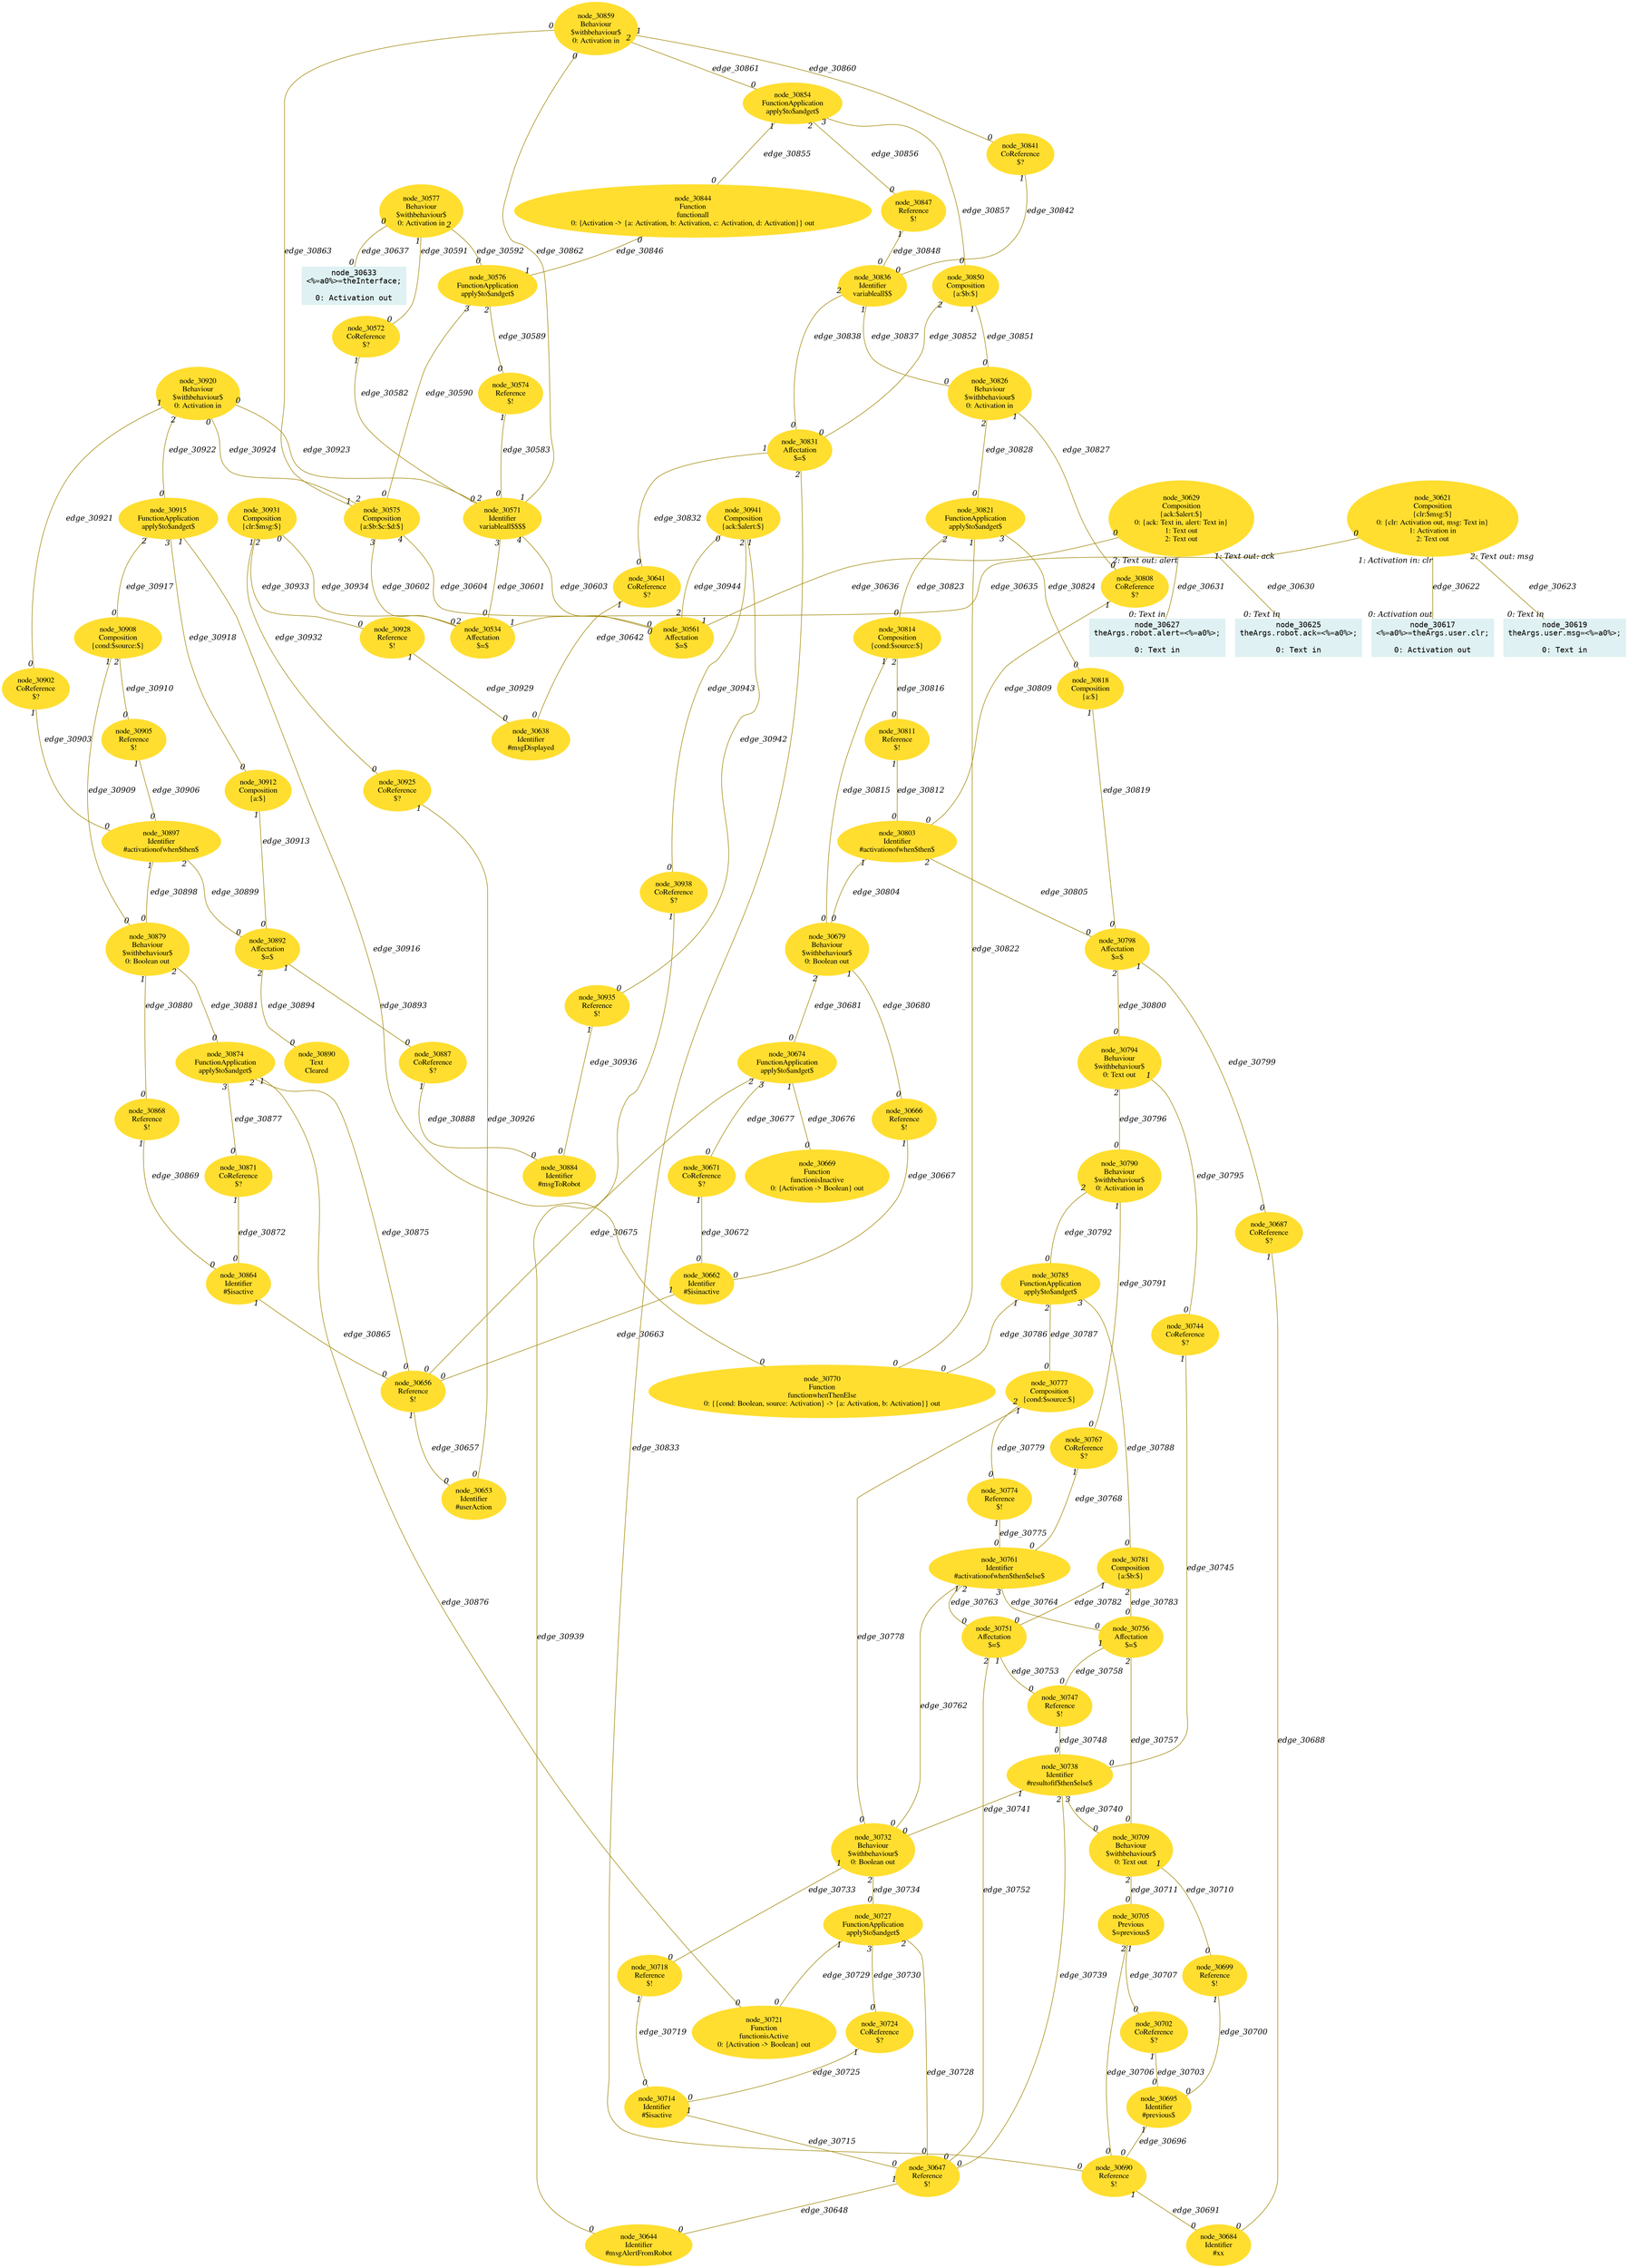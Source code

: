 digraph g{node_30534 [shape="ellipse", style="filled", color="#ffde2f", fontname="Times", label="node_30534
Affectation
$=$
" ]
node_30561 [shape="ellipse", style="filled", color="#ffde2f", fontname="Times", label="node_30561
Affectation
$=$
" ]
node_30571 [shape="ellipse", style="filled", color="#ffde2f", fontname="Times", label="node_30571
Identifier
variableall$$$$
" ]
node_30572 [shape="ellipse", style="filled", color="#ffde2f", fontname="Times", label="node_30572
CoReference
$?
" ]
node_30574 [shape="ellipse", style="filled", color="#ffde2f", fontname="Times", label="node_30574
Reference
$!
" ]
node_30575 [shape="ellipse", style="filled", color="#ffde2f", fontname="Times", label="node_30575
Composition
{a:$b:$c:$d:$}
" ]
node_30576 [shape="ellipse", style="filled", color="#ffde2f", fontname="Times", label="node_30576
FunctionApplication
apply$to$andget$
" ]
node_30577 [shape="ellipse", style="filled", color="#ffde2f", fontname="Times", label="node_30577
Behaviour
$withbehaviour$
0: Activation in" ]
node_30617 [shape="box", style="filled", color="#dff1f2", fontname="Courier", label="node_30617
<%=a0%>=theArgs.user.clr;

0: Activation out" ]
node_30619 [shape="box", style="filled", color="#dff1f2", fontname="Courier", label="node_30619
theArgs.user.msg=<%=a0%>;

0: Text in" ]
node_30621 [shape="ellipse", style="filled", color="#ffde2f", fontname="Times", label="node_30621
Composition
{clr:$msg:$}
0: {clr: Activation out, msg: Text in}
1: Activation in
2: Text out" ]
node_30625 [shape="box", style="filled", color="#dff1f2", fontname="Courier", label="node_30625
theArgs.robot.ack=<%=a0%>;

0: Text in" ]
node_30627 [shape="box", style="filled", color="#dff1f2", fontname="Courier", label="node_30627
theArgs.robot.alert=<%=a0%>;

0: Text in" ]
node_30629 [shape="ellipse", style="filled", color="#ffde2f", fontname="Times", label="node_30629
Composition
{ack:$alert:$}
0: {ack: Text in, alert: Text in}
1: Text out
2: Text out" ]
node_30633 [shape="box", style="filled", color="#dff1f2", fontname="Courier", label="node_30633
<%=a0%>=theInterface;

0: Activation out" ]
node_30638 [shape="ellipse", style="filled", color="#ffde2f", fontname="Times", label="node_30638
Identifier
#msgDisplayed
" ]
node_30641 [shape="ellipse", style="filled", color="#ffde2f", fontname="Times", label="node_30641
CoReference
$?
" ]
node_30644 [shape="ellipse", style="filled", color="#ffde2f", fontname="Times", label="node_30644
Identifier
#msgAlertFromRobot
" ]
node_30647 [shape="ellipse", style="filled", color="#ffde2f", fontname="Times", label="node_30647
Reference
$!
" ]
node_30653 [shape="ellipse", style="filled", color="#ffde2f", fontname="Times", label="node_30653
Identifier
#userAction
" ]
node_30656 [shape="ellipse", style="filled", color="#ffde2f", fontname="Times", label="node_30656
Reference
$!
" ]
node_30662 [shape="ellipse", style="filled", color="#ffde2f", fontname="Times", label="node_30662
Identifier
#$isinactive
" ]
node_30666 [shape="ellipse", style="filled", color="#ffde2f", fontname="Times", label="node_30666
Reference
$!
" ]
node_30669 [shape="ellipse", style="filled", color="#ffde2f", fontname="Times", label="node_30669
Function
functionisInactive
0: {Activation -> Boolean} out" ]
node_30671 [shape="ellipse", style="filled", color="#ffde2f", fontname="Times", label="node_30671
CoReference
$?
" ]
node_30674 [shape="ellipse", style="filled", color="#ffde2f", fontname="Times", label="node_30674
FunctionApplication
apply$to$andget$
" ]
node_30679 [shape="ellipse", style="filled", color="#ffde2f", fontname="Times", label="node_30679
Behaviour
$withbehaviour$
0: Boolean out" ]
node_30684 [shape="ellipse", style="filled", color="#ffde2f", fontname="Times", label="node_30684
Identifier
#xx
" ]
node_30687 [shape="ellipse", style="filled", color="#ffde2f", fontname="Times", label="node_30687
CoReference
$?
" ]
node_30690 [shape="ellipse", style="filled", color="#ffde2f", fontname="Times", label="node_30690
Reference
$!
" ]
node_30695 [shape="ellipse", style="filled", color="#ffde2f", fontname="Times", label="node_30695
Identifier
#previous$
" ]
node_30699 [shape="ellipse", style="filled", color="#ffde2f", fontname="Times", label="node_30699
Reference
$!
" ]
node_30702 [shape="ellipse", style="filled", color="#ffde2f", fontname="Times", label="node_30702
CoReference
$?
" ]
node_30705 [shape="ellipse", style="filled", color="#ffde2f", fontname="Times", label="node_30705
Previous
$=previous$
" ]
node_30709 [shape="ellipse", style="filled", color="#ffde2f", fontname="Times", label="node_30709
Behaviour
$withbehaviour$
0: Text out" ]
node_30714 [shape="ellipse", style="filled", color="#ffde2f", fontname="Times", label="node_30714
Identifier
#$isactive
" ]
node_30718 [shape="ellipse", style="filled", color="#ffde2f", fontname="Times", label="node_30718
Reference
$!
" ]
node_30721 [shape="ellipse", style="filled", color="#ffde2f", fontname="Times", label="node_30721
Function
functionisActive
0: {Activation -> Boolean} out" ]
node_30724 [shape="ellipse", style="filled", color="#ffde2f", fontname="Times", label="node_30724
CoReference
$?
" ]
node_30727 [shape="ellipse", style="filled", color="#ffde2f", fontname="Times", label="node_30727
FunctionApplication
apply$to$andget$
" ]
node_30732 [shape="ellipse", style="filled", color="#ffde2f", fontname="Times", label="node_30732
Behaviour
$withbehaviour$
0: Boolean out" ]
node_30738 [shape="ellipse", style="filled", color="#ffde2f", fontname="Times", label="node_30738
Identifier
#resultofif$then$else$
" ]
node_30744 [shape="ellipse", style="filled", color="#ffde2f", fontname="Times", label="node_30744
CoReference
$?
" ]
node_30747 [shape="ellipse", style="filled", color="#ffde2f", fontname="Times", label="node_30747
Reference
$!
" ]
node_30751 [shape="ellipse", style="filled", color="#ffde2f", fontname="Times", label="node_30751
Affectation
$=$
" ]
node_30756 [shape="ellipse", style="filled", color="#ffde2f", fontname="Times", label="node_30756
Affectation
$=$
" ]
node_30761 [shape="ellipse", style="filled", color="#ffde2f", fontname="Times", label="node_30761
Identifier
#activationofwhen$then$else$
" ]
node_30767 [shape="ellipse", style="filled", color="#ffde2f", fontname="Times", label="node_30767
CoReference
$?
" ]
node_30770 [shape="ellipse", style="filled", color="#ffde2f", fontname="Times", label="node_30770
Function
functionwhenThenElse
0: {{cond: Boolean, source: Activation} -> {a: Activation, b: Activation}} out" ]
node_30774 [shape="ellipse", style="filled", color="#ffde2f", fontname="Times", label="node_30774
Reference
$!
" ]
node_30777 [shape="ellipse", style="filled", color="#ffde2f", fontname="Times", label="node_30777
Composition
{cond:$source:$}
" ]
node_30781 [shape="ellipse", style="filled", color="#ffde2f", fontname="Times", label="node_30781
Composition
{a:$b:$}
" ]
node_30785 [shape="ellipse", style="filled", color="#ffde2f", fontname="Times", label="node_30785
FunctionApplication
apply$to$andget$
" ]
node_30790 [shape="ellipse", style="filled", color="#ffde2f", fontname="Times", label="node_30790
Behaviour
$withbehaviour$
0: Activation in" ]
node_30794 [shape="ellipse", style="filled", color="#ffde2f", fontname="Times", label="node_30794
Behaviour
$withbehaviour$
0: Text out" ]
node_30798 [shape="ellipse", style="filled", color="#ffde2f", fontname="Times", label="node_30798
Affectation
$=$
" ]
node_30803 [shape="ellipse", style="filled", color="#ffde2f", fontname="Times", label="node_30803
Identifier
#activationofwhen$then$
" ]
node_30808 [shape="ellipse", style="filled", color="#ffde2f", fontname="Times", label="node_30808
CoReference
$?
" ]
node_30811 [shape="ellipse", style="filled", color="#ffde2f", fontname="Times", label="node_30811
Reference
$!
" ]
node_30814 [shape="ellipse", style="filled", color="#ffde2f", fontname="Times", label="node_30814
Composition
{cond:$source:$}
" ]
node_30818 [shape="ellipse", style="filled", color="#ffde2f", fontname="Times", label="node_30818
Composition
{a:$}
" ]
node_30821 [shape="ellipse", style="filled", color="#ffde2f", fontname="Times", label="node_30821
FunctionApplication
apply$to$andget$
" ]
node_30826 [shape="ellipse", style="filled", color="#ffde2f", fontname="Times", label="node_30826
Behaviour
$withbehaviour$
0: Activation in" ]
node_30831 [shape="ellipse", style="filled", color="#ffde2f", fontname="Times", label="node_30831
Affectation
$=$
" ]
node_30836 [shape="ellipse", style="filled", color="#ffde2f", fontname="Times", label="node_30836
Identifier
variableall$$
" ]
node_30841 [shape="ellipse", style="filled", color="#ffde2f", fontname="Times", label="node_30841
CoReference
$?
" ]
node_30844 [shape="ellipse", style="filled", color="#ffde2f", fontname="Times", label="node_30844
Function
functionall
0: {Activation -> {a: Activation, b: Activation, c: Activation, d: Activation}} out" ]
node_30847 [shape="ellipse", style="filled", color="#ffde2f", fontname="Times", label="node_30847
Reference
$!
" ]
node_30850 [shape="ellipse", style="filled", color="#ffde2f", fontname="Times", label="node_30850
Composition
{a:$b:$}
" ]
node_30854 [shape="ellipse", style="filled", color="#ffde2f", fontname="Times", label="node_30854
FunctionApplication
apply$to$andget$
" ]
node_30859 [shape="ellipse", style="filled", color="#ffde2f", fontname="Times", label="node_30859
Behaviour
$withbehaviour$
0: Activation in" ]
node_30864 [shape="ellipse", style="filled", color="#ffde2f", fontname="Times", label="node_30864
Identifier
#$isactive
" ]
node_30868 [shape="ellipse", style="filled", color="#ffde2f", fontname="Times", label="node_30868
Reference
$!
" ]
node_30871 [shape="ellipse", style="filled", color="#ffde2f", fontname="Times", label="node_30871
CoReference
$?
" ]
node_30874 [shape="ellipse", style="filled", color="#ffde2f", fontname="Times", label="node_30874
FunctionApplication
apply$to$andget$
" ]
node_30879 [shape="ellipse", style="filled", color="#ffde2f", fontname="Times", label="node_30879
Behaviour
$withbehaviour$
0: Boolean out" ]
node_30884 [shape="ellipse", style="filled", color="#ffde2f", fontname="Times", label="node_30884
Identifier
#msgToRobot
" ]
node_30887 [shape="ellipse", style="filled", color="#ffde2f", fontname="Times", label="node_30887
CoReference
$?
" ]
node_30890 [shape="ellipse", style="filled", color="#ffde2f", fontname="Times", label="node_30890
Text
Cleared
" ]
node_30892 [shape="ellipse", style="filled", color="#ffde2f", fontname="Times", label="node_30892
Affectation
$=$
" ]
node_30897 [shape="ellipse", style="filled", color="#ffde2f", fontname="Times", label="node_30897
Identifier
#activationofwhen$then$
" ]
node_30902 [shape="ellipse", style="filled", color="#ffde2f", fontname="Times", label="node_30902
CoReference
$?
" ]
node_30905 [shape="ellipse", style="filled", color="#ffde2f", fontname="Times", label="node_30905
Reference
$!
" ]
node_30908 [shape="ellipse", style="filled", color="#ffde2f", fontname="Times", label="node_30908
Composition
{cond:$source:$}
" ]
node_30912 [shape="ellipse", style="filled", color="#ffde2f", fontname="Times", label="node_30912
Composition
{a:$}
" ]
node_30915 [shape="ellipse", style="filled", color="#ffde2f", fontname="Times", label="node_30915
FunctionApplication
apply$to$andget$
" ]
node_30920 [shape="ellipse", style="filled", color="#ffde2f", fontname="Times", label="node_30920
Behaviour
$withbehaviour$
0: Activation in" ]
node_30925 [shape="ellipse", style="filled", color="#ffde2f", fontname="Times", label="node_30925
CoReference
$?
" ]
node_30928 [shape="ellipse", style="filled", color="#ffde2f", fontname="Times", label="node_30928
Reference
$!
" ]
node_30931 [shape="ellipse", style="filled", color="#ffde2f", fontname="Times", label="node_30931
Composition
{clr:$msg:$}
" ]
node_30935 [shape="ellipse", style="filled", color="#ffde2f", fontname="Times", label="node_30935
Reference
$!
" ]
node_30938 [shape="ellipse", style="filled", color="#ffde2f", fontname="Times", label="node_30938
CoReference
$?
" ]
node_30941 [shape="ellipse", style="filled", color="#ffde2f", fontname="Times", label="node_30941
Composition
{ack:$alert:$}
" ]
node_30572 -> node_30571 [dir=none, arrowHead=none, fontname="Times-Italic", arrowsize=1, color="#9d8400", label="edge_30582",  headlabel="0", taillabel="1" ]
node_30574 -> node_30571 [dir=none, arrowHead=none, fontname="Times-Italic", arrowsize=1, color="#9d8400", label="edge_30583",  headlabel="0", taillabel="1" ]
node_30576 -> node_30574 [dir=none, arrowHead=none, fontname="Times-Italic", arrowsize=1, color="#9d8400", label="edge_30589",  headlabel="0", taillabel="2" ]
node_30576 -> node_30575 [dir=none, arrowHead=none, fontname="Times-Italic", arrowsize=1, color="#9d8400", label="edge_30590",  headlabel="0", taillabel="3" ]
node_30577 -> node_30572 [dir=none, arrowHead=none, fontname="Times-Italic", arrowsize=1, color="#9d8400", label="edge_30591",  headlabel="0", taillabel="1" ]
node_30577 -> node_30576 [dir=none, arrowHead=none, fontname="Times-Italic", arrowsize=1, color="#9d8400", label="edge_30592",  headlabel="0", taillabel="2" ]
node_30571 -> node_30534 [dir=none, arrowHead=none, fontname="Times-Italic", arrowsize=1, color="#9d8400", label="edge_30601",  headlabel="0", taillabel="3" ]
node_30575 -> node_30534 [dir=none, arrowHead=none, fontname="Times-Italic", arrowsize=1, color="#9d8400", label="edge_30602",  headlabel="0", taillabel="3" ]
node_30571 -> node_30561 [dir=none, arrowHead=none, fontname="Times-Italic", arrowsize=1, color="#9d8400", label="edge_30603",  headlabel="0", taillabel="4" ]
node_30575 -> node_30561 [dir=none, arrowHead=none, fontname="Times-Italic", arrowsize=1, color="#9d8400", label="edge_30604",  headlabel="0", taillabel="4" ]
node_30621 -> node_30617 [dir=none, arrowHead=none, fontname="Times-Italic", arrowsize=1, color="#9d8400", label="edge_30622",  headlabel="0: Activation out", taillabel="1: Activation in: clr" ]
node_30621 -> node_30619 [dir=none, arrowHead=none, fontname="Times-Italic", arrowsize=1, color="#9d8400", label="edge_30623",  headlabel="0: Text in", taillabel="2: Text out: msg" ]
node_30629 -> node_30625 [dir=none, arrowHead=none, fontname="Times-Italic", arrowsize=1, color="#9d8400", label="edge_30630",  headlabel="0: Text in", taillabel="1: Text out: ack" ]
node_30629 -> node_30627 [dir=none, arrowHead=none, fontname="Times-Italic", arrowsize=1, color="#9d8400", label="edge_30631",  headlabel="0: Text in", taillabel="2: Text out: alert" ]
node_30621 -> node_30534 [dir=none, arrowHead=none, fontname="Times-Italic", arrowsize=1, color="#9d8400", label="edge_30635",  headlabel="1", taillabel="0" ]
node_30629 -> node_30561 [dir=none, arrowHead=none, fontname="Times-Italic", arrowsize=1, color="#9d8400", label="edge_30636",  headlabel="1", taillabel="0" ]
node_30577 -> node_30633 [dir=none, arrowHead=none, fontname="Times-Italic", arrowsize=1, color="#9d8400", label="edge_30637",  headlabel="0", taillabel="0" ]
node_30641 -> node_30638 [dir=none, arrowHead=none, fontname="Times-Italic", arrowsize=1, color="#9d8400", label="edge_30642",  headlabel="0", taillabel="1" ]
node_30647 -> node_30644 [dir=none, arrowHead=none, fontname="Times-Italic", arrowsize=1, color="#9d8400", label="edge_30648",  headlabel="0", taillabel="1" ]
node_30656 -> node_30653 [dir=none, arrowHead=none, fontname="Times-Italic", arrowsize=1, color="#9d8400", label="edge_30657",  headlabel="0", taillabel="1" ]
node_30662 -> node_30656 [dir=none, arrowHead=none, fontname="Times-Italic", arrowsize=1, color="#9d8400", label="edge_30663",  headlabel="0", taillabel="1" ]
node_30666 -> node_30662 [dir=none, arrowHead=none, fontname="Times-Italic", arrowsize=1, color="#9d8400", label="edge_30667",  headlabel="0", taillabel="1" ]
node_30671 -> node_30662 [dir=none, arrowHead=none, fontname="Times-Italic", arrowsize=1, color="#9d8400", label="edge_30672",  headlabel="0", taillabel="1" ]
node_30674 -> node_30656 [dir=none, arrowHead=none, fontname="Times-Italic", arrowsize=1, color="#9d8400", label="edge_30675",  headlabel="0", taillabel="2" ]
node_30674 -> node_30669 [dir=none, arrowHead=none, fontname="Times-Italic", arrowsize=1, color="#9d8400", label="edge_30676",  headlabel="0", taillabel="1" ]
node_30674 -> node_30671 [dir=none, arrowHead=none, fontname="Times-Italic", arrowsize=1, color="#9d8400", label="edge_30677",  headlabel="0", taillabel="3" ]
node_30679 -> node_30666 [dir=none, arrowHead=none, fontname="Times-Italic", arrowsize=1, color="#9d8400", label="edge_30680",  headlabel="0", taillabel="1" ]
node_30679 -> node_30674 [dir=none, arrowHead=none, fontname="Times-Italic", arrowsize=1, color="#9d8400", label="edge_30681",  headlabel="0", taillabel="2" ]
node_30687 -> node_30684 [dir=none, arrowHead=none, fontname="Times-Italic", arrowsize=1, color="#9d8400", label="edge_30688",  headlabel="0", taillabel="1" ]
node_30690 -> node_30684 [dir=none, arrowHead=none, fontname="Times-Italic", arrowsize=1, color="#9d8400", label="edge_30691",  headlabel="0", taillabel="1" ]
node_30695 -> node_30690 [dir=none, arrowHead=none, fontname="Times-Italic", arrowsize=1, color="#9d8400", label="edge_30696",  headlabel="0", taillabel="1" ]
node_30699 -> node_30695 [dir=none, arrowHead=none, fontname="Times-Italic", arrowsize=1, color="#9d8400", label="edge_30700",  headlabel="0", taillabel="1" ]
node_30702 -> node_30695 [dir=none, arrowHead=none, fontname="Times-Italic", arrowsize=1, color="#9d8400", label="edge_30703",  headlabel="0", taillabel="1" ]
node_30705 -> node_30690 [dir=none, arrowHead=none, fontname="Times-Italic", arrowsize=1, color="#9d8400", label="edge_30706",  headlabel="0", taillabel="2" ]
node_30705 -> node_30702 [dir=none, arrowHead=none, fontname="Times-Italic", arrowsize=1, color="#9d8400", label="edge_30707",  headlabel="0", taillabel="1" ]
node_30709 -> node_30699 [dir=none, arrowHead=none, fontname="Times-Italic", arrowsize=1, color="#9d8400", label="edge_30710",  headlabel="0", taillabel="1" ]
node_30709 -> node_30705 [dir=none, arrowHead=none, fontname="Times-Italic", arrowsize=1, color="#9d8400", label="edge_30711",  headlabel="0", taillabel="2" ]
node_30714 -> node_30647 [dir=none, arrowHead=none, fontname="Times-Italic", arrowsize=1, color="#9d8400", label="edge_30715",  headlabel="0", taillabel="1" ]
node_30718 -> node_30714 [dir=none, arrowHead=none, fontname="Times-Italic", arrowsize=1, color="#9d8400", label="edge_30719",  headlabel="0", taillabel="1" ]
node_30724 -> node_30714 [dir=none, arrowHead=none, fontname="Times-Italic", arrowsize=1, color="#9d8400", label="edge_30725",  headlabel="0", taillabel="1" ]
node_30727 -> node_30647 [dir=none, arrowHead=none, fontname="Times-Italic", arrowsize=1, color="#9d8400", label="edge_30728",  headlabel="0", taillabel="2" ]
node_30727 -> node_30721 [dir=none, arrowHead=none, fontname="Times-Italic", arrowsize=1, color="#9d8400", label="edge_30729",  headlabel="0", taillabel="1" ]
node_30727 -> node_30724 [dir=none, arrowHead=none, fontname="Times-Italic", arrowsize=1, color="#9d8400", label="edge_30730",  headlabel="0", taillabel="3" ]
node_30732 -> node_30718 [dir=none, arrowHead=none, fontname="Times-Italic", arrowsize=1, color="#9d8400", label="edge_30733",  headlabel="0", taillabel="1" ]
node_30732 -> node_30727 [dir=none, arrowHead=none, fontname="Times-Italic", arrowsize=1, color="#9d8400", label="edge_30734",  headlabel="0", taillabel="2" ]
node_30738 -> node_30647 [dir=none, arrowHead=none, fontname="Times-Italic", arrowsize=1, color="#9d8400", label="edge_30739",  headlabel="0", taillabel="2" ]
node_30738 -> node_30709 [dir=none, arrowHead=none, fontname="Times-Italic", arrowsize=1, color="#9d8400", label="edge_30740",  headlabel="0", taillabel="3" ]
node_30738 -> node_30732 [dir=none, arrowHead=none, fontname="Times-Italic", arrowsize=1, color="#9d8400", label="edge_30741",  headlabel="0", taillabel="1" ]
node_30744 -> node_30738 [dir=none, arrowHead=none, fontname="Times-Italic", arrowsize=1, color="#9d8400", label="edge_30745",  headlabel="0", taillabel="1" ]
node_30747 -> node_30738 [dir=none, arrowHead=none, fontname="Times-Italic", arrowsize=1, color="#9d8400", label="edge_30748",  headlabel="0", taillabel="1" ]
node_30751 -> node_30647 [dir=none, arrowHead=none, fontname="Times-Italic", arrowsize=1, color="#9d8400", label="edge_30752",  headlabel="0", taillabel="2" ]
node_30751 -> node_30747 [dir=none, arrowHead=none, fontname="Times-Italic", arrowsize=1, color="#9d8400", label="edge_30753",  headlabel="0", taillabel="1" ]
node_30756 -> node_30709 [dir=none, arrowHead=none, fontname="Times-Italic", arrowsize=1, color="#9d8400", label="edge_30757",  headlabel="0", taillabel="2" ]
node_30756 -> node_30747 [dir=none, arrowHead=none, fontname="Times-Italic", arrowsize=1, color="#9d8400", label="edge_30758",  headlabel="0", taillabel="1" ]
node_30761 -> node_30732 [dir=none, arrowHead=none, fontname="Times-Italic", arrowsize=1, color="#9d8400", label="edge_30762",  headlabel="0", taillabel="1" ]
node_30761 -> node_30751 [dir=none, arrowHead=none, fontname="Times-Italic", arrowsize=1, color="#9d8400", label="edge_30763",  headlabel="0", taillabel="2" ]
node_30761 -> node_30756 [dir=none, arrowHead=none, fontname="Times-Italic", arrowsize=1, color="#9d8400", label="edge_30764",  headlabel="0", taillabel="3" ]
node_30767 -> node_30761 [dir=none, arrowHead=none, fontname="Times-Italic", arrowsize=1, color="#9d8400", label="edge_30768",  headlabel="0", taillabel="1" ]
node_30774 -> node_30761 [dir=none, arrowHead=none, fontname="Times-Italic", arrowsize=1, color="#9d8400", label="edge_30775",  headlabel="0", taillabel="1" ]
node_30777 -> node_30732 [dir=none, arrowHead=none, fontname="Times-Italic", arrowsize=1, color="#9d8400", label="edge_30778",  headlabel="0", taillabel="1" ]
node_30777 -> node_30774 [dir=none, arrowHead=none, fontname="Times-Italic", arrowsize=1, color="#9d8400", label="edge_30779",  headlabel="0", taillabel="2" ]
node_30781 -> node_30751 [dir=none, arrowHead=none, fontname="Times-Italic", arrowsize=1, color="#9d8400", label="edge_30782",  headlabel="0", taillabel="1" ]
node_30781 -> node_30756 [dir=none, arrowHead=none, fontname="Times-Italic", arrowsize=1, color="#9d8400", label="edge_30783",  headlabel="0", taillabel="2" ]
node_30785 -> node_30770 [dir=none, arrowHead=none, fontname="Times-Italic", arrowsize=1, color="#9d8400", label="edge_30786",  headlabel="0", taillabel="1" ]
node_30785 -> node_30777 [dir=none, arrowHead=none, fontname="Times-Italic", arrowsize=1, color="#9d8400", label="edge_30787",  headlabel="0", taillabel="2" ]
node_30785 -> node_30781 [dir=none, arrowHead=none, fontname="Times-Italic", arrowsize=1, color="#9d8400", label="edge_30788",  headlabel="0", taillabel="3" ]
node_30790 -> node_30767 [dir=none, arrowHead=none, fontname="Times-Italic", arrowsize=1, color="#9d8400", label="edge_30791",  headlabel="0", taillabel="1" ]
node_30790 -> node_30785 [dir=none, arrowHead=none, fontname="Times-Italic", arrowsize=1, color="#9d8400", label="edge_30792",  headlabel="0", taillabel="2" ]
node_30794 -> node_30744 [dir=none, arrowHead=none, fontname="Times-Italic", arrowsize=1, color="#9d8400", label="edge_30795",  headlabel="0", taillabel="1" ]
node_30794 -> node_30790 [dir=none, arrowHead=none, fontname="Times-Italic", arrowsize=1, color="#9d8400", label="edge_30796",  headlabel="0", taillabel="2" ]
node_30798 -> node_30687 [dir=none, arrowHead=none, fontname="Times-Italic", arrowsize=1, color="#9d8400", label="edge_30799",  headlabel="0", taillabel="1" ]
node_30798 -> node_30794 [dir=none, arrowHead=none, fontname="Times-Italic", arrowsize=1, color="#9d8400", label="edge_30800",  headlabel="0", taillabel="2" ]
node_30803 -> node_30679 [dir=none, arrowHead=none, fontname="Times-Italic", arrowsize=1, color="#9d8400", label="edge_30804",  headlabel="0", taillabel="1" ]
node_30803 -> node_30798 [dir=none, arrowHead=none, fontname="Times-Italic", arrowsize=1, color="#9d8400", label="edge_30805",  headlabel="0", taillabel="2" ]
node_30808 -> node_30803 [dir=none, arrowHead=none, fontname="Times-Italic", arrowsize=1, color="#9d8400", label="edge_30809",  headlabel="0", taillabel="1" ]
node_30811 -> node_30803 [dir=none, arrowHead=none, fontname="Times-Italic", arrowsize=1, color="#9d8400", label="edge_30812",  headlabel="0", taillabel="1" ]
node_30814 -> node_30679 [dir=none, arrowHead=none, fontname="Times-Italic", arrowsize=1, color="#9d8400", label="edge_30815",  headlabel="0", taillabel="1" ]
node_30814 -> node_30811 [dir=none, arrowHead=none, fontname="Times-Italic", arrowsize=1, color="#9d8400", label="edge_30816",  headlabel="0", taillabel="2" ]
node_30818 -> node_30798 [dir=none, arrowHead=none, fontname="Times-Italic", arrowsize=1, color="#9d8400", label="edge_30819",  headlabel="0", taillabel="1" ]
node_30821 -> node_30770 [dir=none, arrowHead=none, fontname="Times-Italic", arrowsize=1, color="#9d8400", label="edge_30822",  headlabel="0", taillabel="1" ]
node_30821 -> node_30814 [dir=none, arrowHead=none, fontname="Times-Italic", arrowsize=1, color="#9d8400", label="edge_30823",  headlabel="0", taillabel="2" ]
node_30821 -> node_30818 [dir=none, arrowHead=none, fontname="Times-Italic", arrowsize=1, color="#9d8400", label="edge_30824",  headlabel="0", taillabel="3" ]
node_30826 -> node_30808 [dir=none, arrowHead=none, fontname="Times-Italic", arrowsize=1, color="#9d8400", label="edge_30827",  headlabel="0", taillabel="1" ]
node_30826 -> node_30821 [dir=none, arrowHead=none, fontname="Times-Italic", arrowsize=1, color="#9d8400", label="edge_30828",  headlabel="0", taillabel="2" ]
node_30831 -> node_30641 [dir=none, arrowHead=none, fontname="Times-Italic", arrowsize=1, color="#9d8400", label="edge_30832",  headlabel="0", taillabel="1" ]
node_30831 -> node_30690 [dir=none, arrowHead=none, fontname="Times-Italic", arrowsize=1, color="#9d8400", label="edge_30833",  headlabel="0", taillabel="2" ]
node_30836 -> node_30826 [dir=none, arrowHead=none, fontname="Times-Italic", arrowsize=1, color="#9d8400", label="edge_30837",  headlabel="0", taillabel="1" ]
node_30836 -> node_30831 [dir=none, arrowHead=none, fontname="Times-Italic", arrowsize=1, color="#9d8400", label="edge_30838",  headlabel="0", taillabel="2" ]
node_30841 -> node_30836 [dir=none, arrowHead=none, fontname="Times-Italic", arrowsize=1, color="#9d8400", label="edge_30842",  headlabel="0", taillabel="1" ]
node_30844 -> node_30576 [dir=none, arrowHead=none, fontname="Times-Italic", arrowsize=1, color="#9d8400", label="edge_30846",  headlabel="1", taillabel="0" ]
node_30847 -> node_30836 [dir=none, arrowHead=none, fontname="Times-Italic", arrowsize=1, color="#9d8400", label="edge_30848",  headlabel="0", taillabel="1" ]
node_30850 -> node_30826 [dir=none, arrowHead=none, fontname="Times-Italic", arrowsize=1, color="#9d8400", label="edge_30851",  headlabel="0", taillabel="1" ]
node_30850 -> node_30831 [dir=none, arrowHead=none, fontname="Times-Italic", arrowsize=1, color="#9d8400", label="edge_30852",  headlabel="0", taillabel="2" ]
node_30854 -> node_30844 [dir=none, arrowHead=none, fontname="Times-Italic", arrowsize=1, color="#9d8400", label="edge_30855",  headlabel="0", taillabel="1" ]
node_30854 -> node_30847 [dir=none, arrowHead=none, fontname="Times-Italic", arrowsize=1, color="#9d8400", label="edge_30856",  headlabel="0", taillabel="2" ]
node_30854 -> node_30850 [dir=none, arrowHead=none, fontname="Times-Italic", arrowsize=1, color="#9d8400", label="edge_30857",  headlabel="0", taillabel="3" ]
node_30859 -> node_30841 [dir=none, arrowHead=none, fontname="Times-Italic", arrowsize=1, color="#9d8400", label="edge_30860",  headlabel="0", taillabel="1" ]
node_30859 -> node_30854 [dir=none, arrowHead=none, fontname="Times-Italic", arrowsize=1, color="#9d8400", label="edge_30861",  headlabel="0", taillabel="2" ]
node_30859 -> node_30571 [dir=none, arrowHead=none, fontname="Times-Italic", arrowsize=1, color="#9d8400", label="edge_30862",  headlabel="1", taillabel="0" ]
node_30859 -> node_30575 [dir=none, arrowHead=none, fontname="Times-Italic", arrowsize=1, color="#9d8400", label="edge_30863",  headlabel="1", taillabel="0" ]
node_30864 -> node_30656 [dir=none, arrowHead=none, fontname="Times-Italic", arrowsize=1, color="#9d8400", label="edge_30865",  headlabel="0", taillabel="1" ]
node_30868 -> node_30864 [dir=none, arrowHead=none, fontname="Times-Italic", arrowsize=1, color="#9d8400", label="edge_30869",  headlabel="0", taillabel="1" ]
node_30871 -> node_30864 [dir=none, arrowHead=none, fontname="Times-Italic", arrowsize=1, color="#9d8400", label="edge_30872",  headlabel="0", taillabel="1" ]
node_30874 -> node_30656 [dir=none, arrowHead=none, fontname="Times-Italic", arrowsize=1, color="#9d8400", label="edge_30875",  headlabel="0", taillabel="2" ]
node_30874 -> node_30721 [dir=none, arrowHead=none, fontname="Times-Italic", arrowsize=1, color="#9d8400", label="edge_30876",  headlabel="0", taillabel="1" ]
node_30874 -> node_30871 [dir=none, arrowHead=none, fontname="Times-Italic", arrowsize=1, color="#9d8400", label="edge_30877",  headlabel="0", taillabel="3" ]
node_30879 -> node_30868 [dir=none, arrowHead=none, fontname="Times-Italic", arrowsize=1, color="#9d8400", label="edge_30880",  headlabel="0", taillabel="1" ]
node_30879 -> node_30874 [dir=none, arrowHead=none, fontname="Times-Italic", arrowsize=1, color="#9d8400", label="edge_30881",  headlabel="0", taillabel="2" ]
node_30887 -> node_30884 [dir=none, arrowHead=none, fontname="Times-Italic", arrowsize=1, color="#9d8400", label="edge_30888",  headlabel="0", taillabel="1" ]
node_30892 -> node_30887 [dir=none, arrowHead=none, fontname="Times-Italic", arrowsize=1, color="#9d8400", label="edge_30893",  headlabel="0", taillabel="1" ]
node_30892 -> node_30890 [dir=none, arrowHead=none, fontname="Times-Italic", arrowsize=1, color="#9d8400", label="edge_30894",  headlabel="0", taillabel="2" ]
node_30897 -> node_30879 [dir=none, arrowHead=none, fontname="Times-Italic", arrowsize=1, color="#9d8400", label="edge_30898",  headlabel="0", taillabel="1" ]
node_30897 -> node_30892 [dir=none, arrowHead=none, fontname="Times-Italic", arrowsize=1, color="#9d8400", label="edge_30899",  headlabel="0", taillabel="2" ]
node_30902 -> node_30897 [dir=none, arrowHead=none, fontname="Times-Italic", arrowsize=1, color="#9d8400", label="edge_30903",  headlabel="0", taillabel="1" ]
node_30905 -> node_30897 [dir=none, arrowHead=none, fontname="Times-Italic", arrowsize=1, color="#9d8400", label="edge_30906",  headlabel="0", taillabel="1" ]
node_30908 -> node_30879 [dir=none, arrowHead=none, fontname="Times-Italic", arrowsize=1, color="#9d8400", label="edge_30909",  headlabel="0", taillabel="1" ]
node_30908 -> node_30905 [dir=none, arrowHead=none, fontname="Times-Italic", arrowsize=1, color="#9d8400", label="edge_30910",  headlabel="0", taillabel="2" ]
node_30912 -> node_30892 [dir=none, arrowHead=none, fontname="Times-Italic", arrowsize=1, color="#9d8400", label="edge_30913",  headlabel="0", taillabel="1" ]
node_30915 -> node_30770 [dir=none, arrowHead=none, fontname="Times-Italic", arrowsize=1, color="#9d8400", label="edge_30916",  headlabel="0", taillabel="1" ]
node_30915 -> node_30908 [dir=none, arrowHead=none, fontname="Times-Italic", arrowsize=1, color="#9d8400", label="edge_30917",  headlabel="0", taillabel="2" ]
node_30915 -> node_30912 [dir=none, arrowHead=none, fontname="Times-Italic", arrowsize=1, color="#9d8400", label="edge_30918",  headlabel="0", taillabel="3" ]
node_30920 -> node_30902 [dir=none, arrowHead=none, fontname="Times-Italic", arrowsize=1, color="#9d8400", label="edge_30921",  headlabel="0", taillabel="1" ]
node_30920 -> node_30915 [dir=none, arrowHead=none, fontname="Times-Italic", arrowsize=1, color="#9d8400", label="edge_30922",  headlabel="0", taillabel="2" ]
node_30920 -> node_30571 [dir=none, arrowHead=none, fontname="Times-Italic", arrowsize=1, color="#9d8400", label="edge_30923",  headlabel="2", taillabel="0" ]
node_30920 -> node_30575 [dir=none, arrowHead=none, fontname="Times-Italic", arrowsize=1, color="#9d8400", label="edge_30924",  headlabel="2", taillabel="0" ]
node_30925 -> node_30653 [dir=none, arrowHead=none, fontname="Times-Italic", arrowsize=1, color="#9d8400", label="edge_30926",  headlabel="0", taillabel="1" ]
node_30928 -> node_30638 [dir=none, arrowHead=none, fontname="Times-Italic", arrowsize=1, color="#9d8400", label="edge_30929",  headlabel="0", taillabel="1" ]
node_30931 -> node_30925 [dir=none, arrowHead=none, fontname="Times-Italic", arrowsize=1, color="#9d8400", label="edge_30932",  headlabel="0", taillabel="1" ]
node_30931 -> node_30928 [dir=none, arrowHead=none, fontname="Times-Italic", arrowsize=1, color="#9d8400", label="edge_30933",  headlabel="0", taillabel="2" ]
node_30931 -> node_30534 [dir=none, arrowHead=none, fontname="Times-Italic", arrowsize=1, color="#9d8400", label="edge_30934",  headlabel="2", taillabel="0" ]
node_30935 -> node_30884 [dir=none, arrowHead=none, fontname="Times-Italic", arrowsize=1, color="#9d8400", label="edge_30936",  headlabel="0", taillabel="1" ]
node_30938 -> node_30644 [dir=none, arrowHead=none, fontname="Times-Italic", arrowsize=1, color="#9d8400", label="edge_30939",  headlabel="0", taillabel="1" ]
node_30941 -> node_30935 [dir=none, arrowHead=none, fontname="Times-Italic", arrowsize=1, color="#9d8400", label="edge_30942",  headlabel="0", taillabel="1" ]
node_30941 -> node_30938 [dir=none, arrowHead=none, fontname="Times-Italic", arrowsize=1, color="#9d8400", label="edge_30943",  headlabel="0", taillabel="2" ]
node_30941 -> node_30561 [dir=none, arrowHead=none, fontname="Times-Italic", arrowsize=1, color="#9d8400", label="edge_30944",  headlabel="2", taillabel="0" ]
}